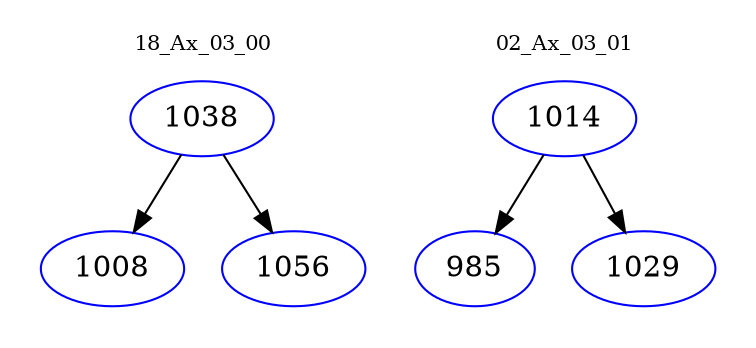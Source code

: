 digraph{
subgraph cluster_0 {
color = white
label = "18_Ax_03_00";
fontsize=10;
T0_1038 [label="1038", color="blue"]
T0_1038 -> T0_1008 [color="black"]
T0_1008 [label="1008", color="blue"]
T0_1038 -> T0_1056 [color="black"]
T0_1056 [label="1056", color="blue"]
}
subgraph cluster_1 {
color = white
label = "02_Ax_03_01";
fontsize=10;
T1_1014 [label="1014", color="blue"]
T1_1014 -> T1_985 [color="black"]
T1_985 [label="985", color="blue"]
T1_1014 -> T1_1029 [color="black"]
T1_1029 [label="1029", color="blue"]
}
}
